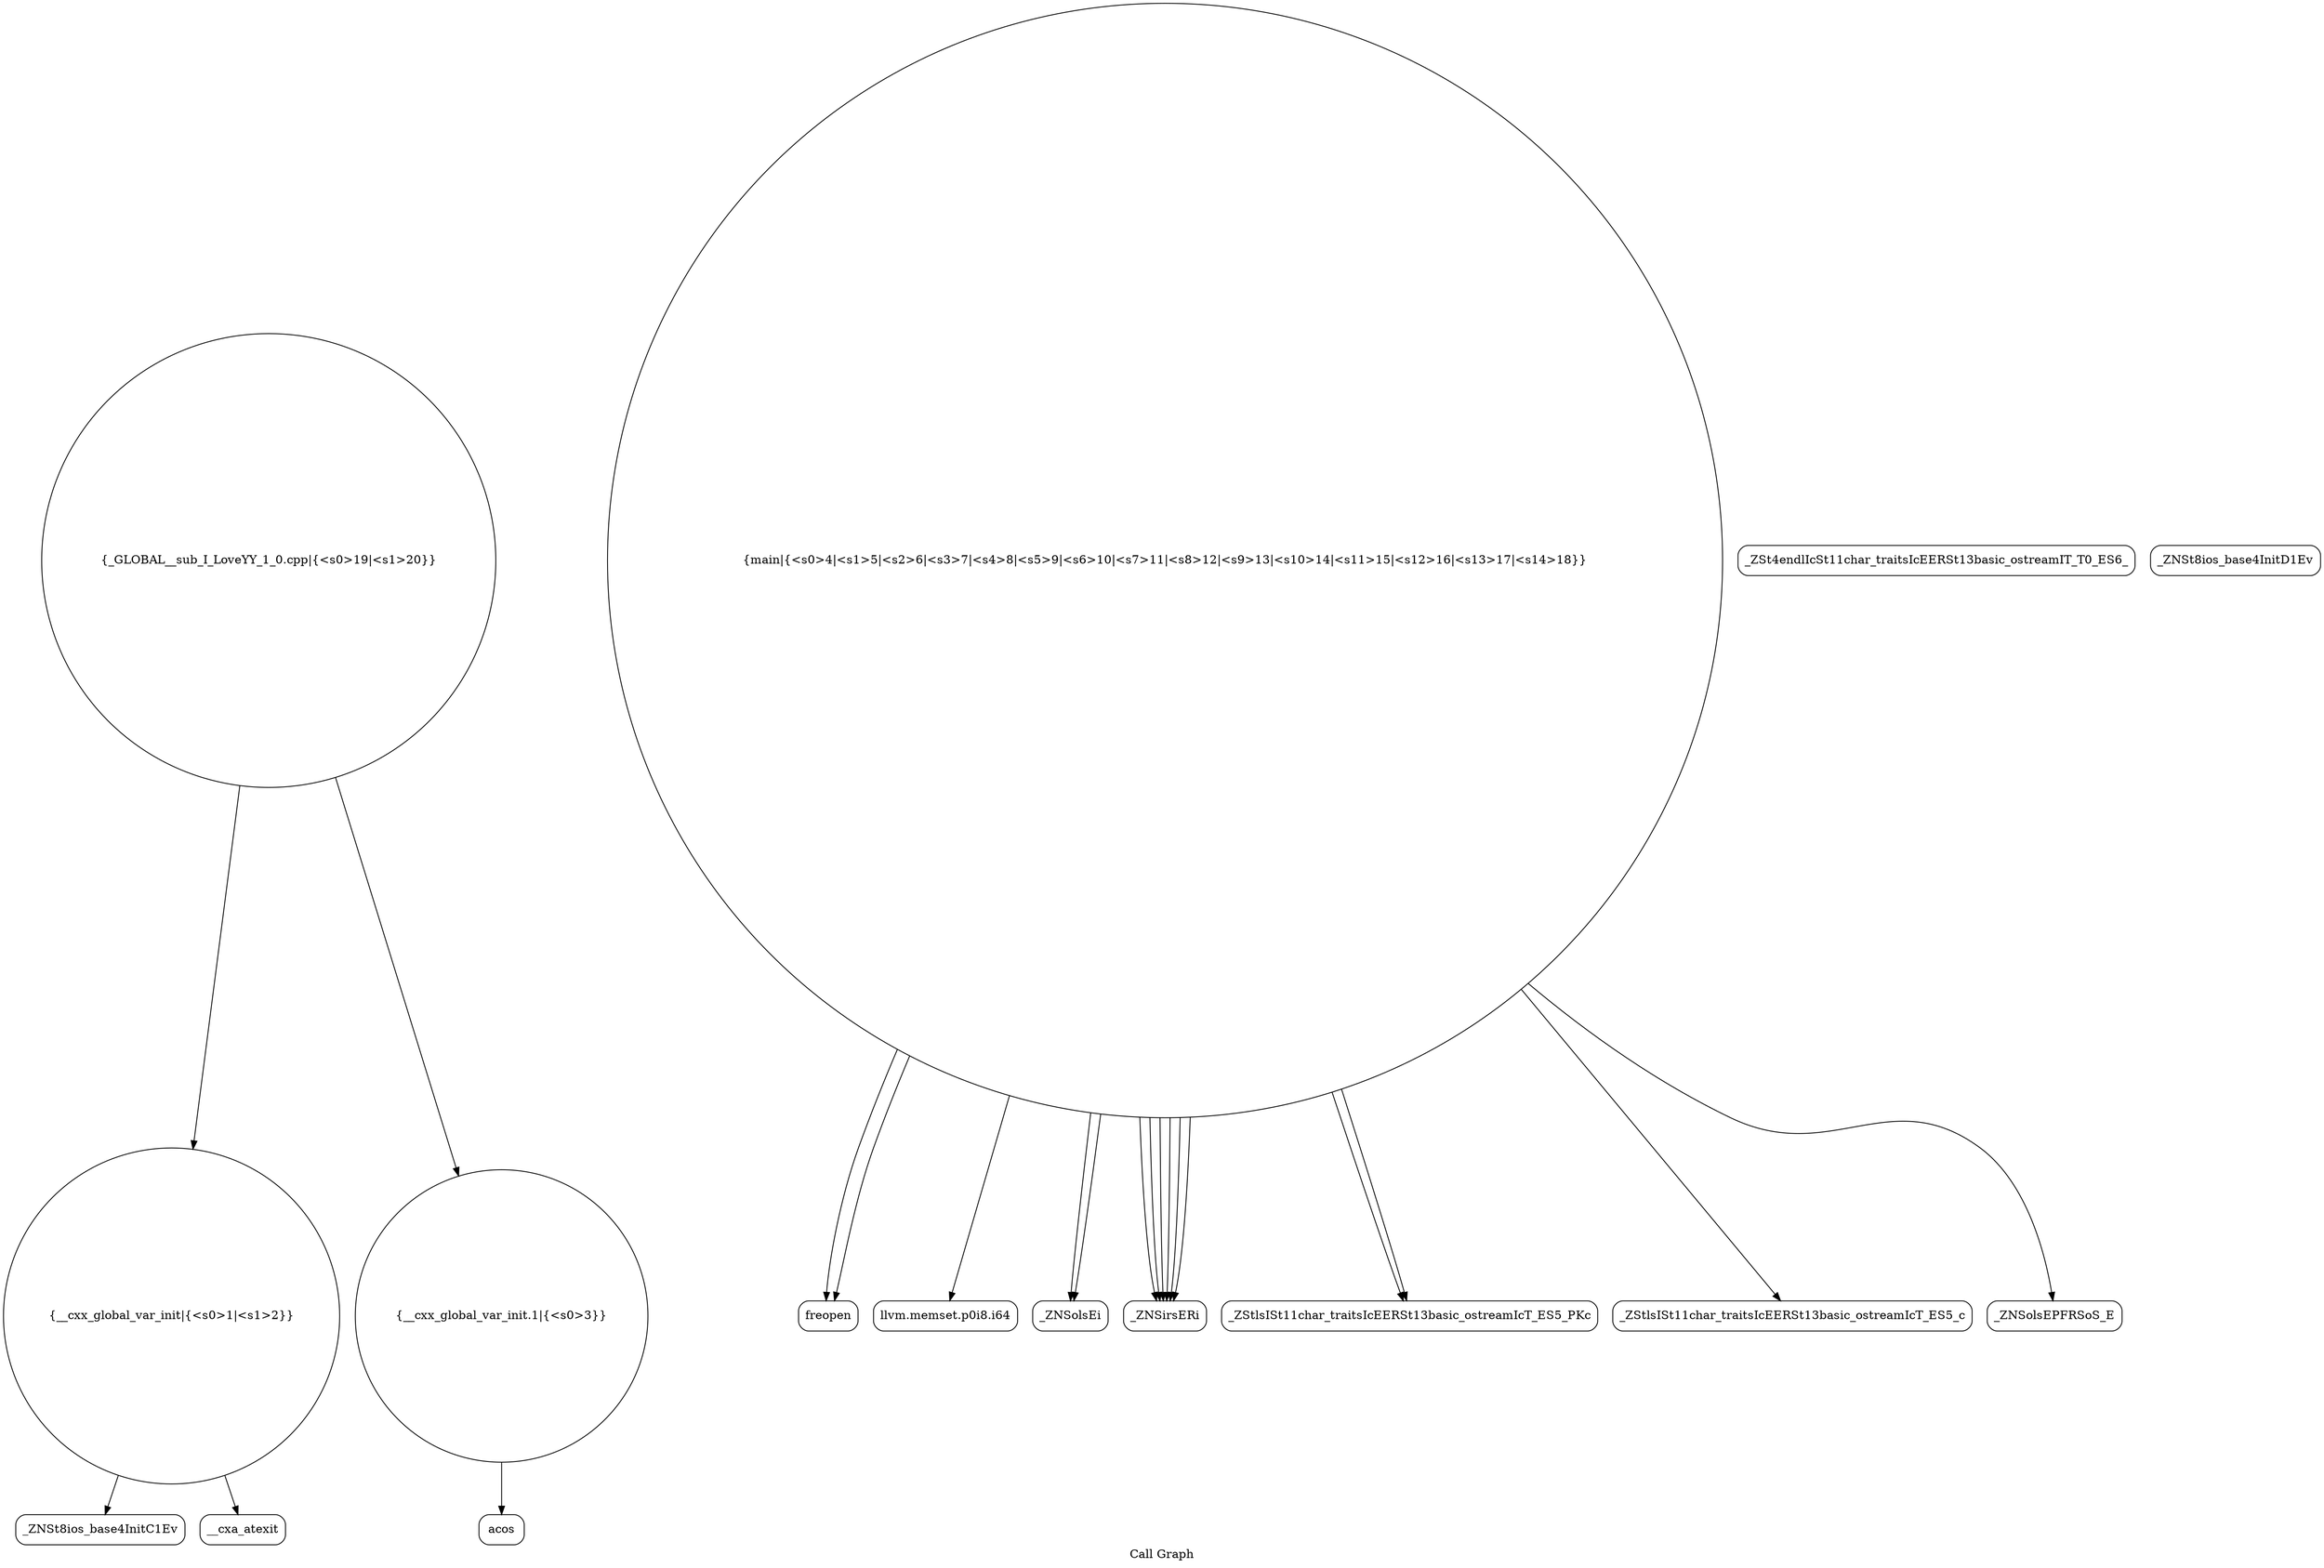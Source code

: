 digraph "Call Graph" {
	label="Call Graph";

	Node0x55e06da79fd0 [shape=record,shape=circle,label="{__cxx_global_var_init|{<s0>1|<s1>2}}"];
	Node0x55e06da79fd0:s0 -> Node0x55e06da7a460[color=black];
	Node0x55e06da79fd0:s1 -> Node0x55e06da7a560[color=black];
	Node0x55e06da7a760 [shape=record,shape=Mrecord,label="{freopen}"];
	Node0x55e06da7aae0 [shape=record,shape=Mrecord,label="{_ZSt4endlIcSt11char_traitsIcEERSt13basic_ostreamIT_T0_ES6_}"];
	Node0x55e06da7a4e0 [shape=record,shape=Mrecord,label="{_ZNSt8ios_base4InitD1Ev}"];
	Node0x55e06da7a860 [shape=record,shape=Mrecord,label="{llvm.memset.p0i8.i64}"];
	Node0x55e06da7a5e0 [shape=record,shape=circle,label="{__cxx_global_var_init.1|{<s0>3}}"];
	Node0x55e06da7a5e0:s0 -> Node0x55e06da7a660[color=black];
	Node0x55e06da7a960 [shape=record,shape=Mrecord,label="{_ZNSolsEi}"];
	Node0x55e06da7a6e0 [shape=record,shape=circle,label="{main|{<s0>4|<s1>5|<s2>6|<s3>7|<s4>8|<s5>9|<s6>10|<s7>11|<s8>12|<s9>13|<s10>14|<s11>15|<s12>16|<s13>17|<s14>18}}"];
	Node0x55e06da7a6e0:s0 -> Node0x55e06da7a760[color=black];
	Node0x55e06da7a6e0:s1 -> Node0x55e06da7a760[color=black];
	Node0x55e06da7a6e0:s2 -> Node0x55e06da7a7e0[color=black];
	Node0x55e06da7a6e0:s3 -> Node0x55e06da7a7e0[color=black];
	Node0x55e06da7a6e0:s4 -> Node0x55e06da7a860[color=black];
	Node0x55e06da7a6e0:s5 -> Node0x55e06da7a7e0[color=black];
	Node0x55e06da7a6e0:s6 -> Node0x55e06da7a7e0[color=black];
	Node0x55e06da7a6e0:s7 -> Node0x55e06da7a8e0[color=black];
	Node0x55e06da7a6e0:s8 -> Node0x55e06da7a960[color=black];
	Node0x55e06da7a6e0:s9 -> Node0x55e06da7a8e0[color=black];
	Node0x55e06da7a6e0:s10 -> Node0x55e06da7a7e0[color=black];
	Node0x55e06da7a6e0:s11 -> Node0x55e06da7a7e0[color=black];
	Node0x55e06da7a6e0:s12 -> Node0x55e06da7a960[color=black];
	Node0x55e06da7a6e0:s13 -> Node0x55e06da7a9e0[color=black];
	Node0x55e06da7a6e0:s14 -> Node0x55e06da7aa60[color=black];
	Node0x55e06da7aa60 [shape=record,shape=Mrecord,label="{_ZNSolsEPFRSoS_E}"];
	Node0x55e06da7a460 [shape=record,shape=Mrecord,label="{_ZNSt8ios_base4InitC1Ev}"];
	Node0x55e06da7a7e0 [shape=record,shape=Mrecord,label="{_ZNSirsERi}"];
	Node0x55e06da7ab60 [shape=record,shape=circle,label="{_GLOBAL__sub_I_LoveYY_1_0.cpp|{<s0>19|<s1>20}}"];
	Node0x55e06da7ab60:s0 -> Node0x55e06da79fd0[color=black];
	Node0x55e06da7ab60:s1 -> Node0x55e06da7a5e0[color=black];
	Node0x55e06da7a560 [shape=record,shape=Mrecord,label="{__cxa_atexit}"];
	Node0x55e06da7a8e0 [shape=record,shape=Mrecord,label="{_ZStlsISt11char_traitsIcEERSt13basic_ostreamIcT_ES5_PKc}"];
	Node0x55e06da7a660 [shape=record,shape=Mrecord,label="{acos}"];
	Node0x55e06da7a9e0 [shape=record,shape=Mrecord,label="{_ZStlsISt11char_traitsIcEERSt13basic_ostreamIcT_ES5_c}"];
}
